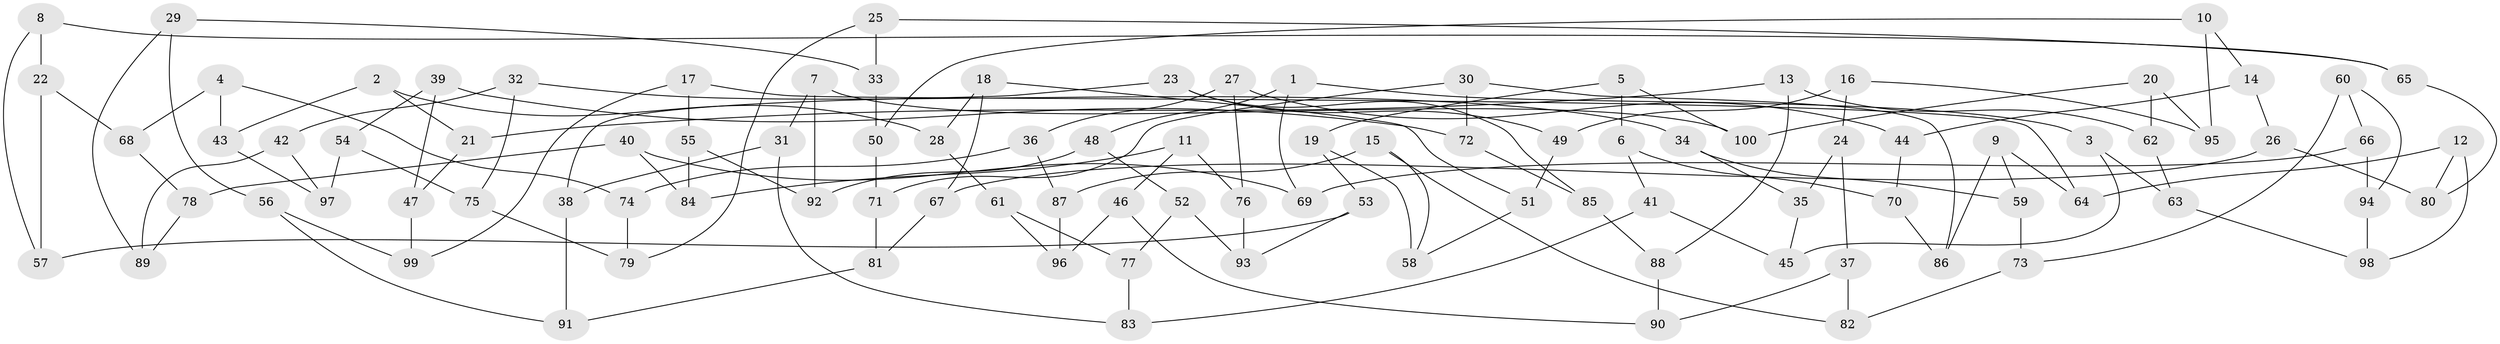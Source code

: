 // Generated by graph-tools (version 1.1) at 2025/11/02/21/25 10:11:15]
// undirected, 100 vertices, 150 edges
graph export_dot {
graph [start="1"]
  node [color=gray90,style=filled];
  1;
  2;
  3;
  4;
  5;
  6;
  7;
  8;
  9;
  10;
  11;
  12;
  13;
  14;
  15;
  16;
  17;
  18;
  19;
  20;
  21;
  22;
  23;
  24;
  25;
  26;
  27;
  28;
  29;
  30;
  31;
  32;
  33;
  34;
  35;
  36;
  37;
  38;
  39;
  40;
  41;
  42;
  43;
  44;
  45;
  46;
  47;
  48;
  49;
  50;
  51;
  52;
  53;
  54;
  55;
  56;
  57;
  58;
  59;
  60;
  61;
  62;
  63;
  64;
  65;
  66;
  67;
  68;
  69;
  70;
  71;
  72;
  73;
  74;
  75;
  76;
  77;
  78;
  79;
  80;
  81;
  82;
  83;
  84;
  85;
  86;
  87;
  88;
  89;
  90;
  91;
  92;
  93;
  94;
  95;
  96;
  97;
  98;
  99;
  100;
  1 -- 48;
  1 -- 69;
  1 -- 3;
  2 -- 28;
  2 -- 21;
  2 -- 43;
  3 -- 63;
  3 -- 45;
  4 -- 74;
  4 -- 43;
  4 -- 68;
  5 -- 19;
  5 -- 6;
  5 -- 100;
  6 -- 41;
  6 -- 70;
  7 -- 92;
  7 -- 100;
  7 -- 31;
  8 -- 22;
  8 -- 65;
  8 -- 57;
  9 -- 64;
  9 -- 59;
  9 -- 86;
  10 -- 50;
  10 -- 95;
  10 -- 14;
  11 -- 46;
  11 -- 84;
  11 -- 76;
  12 -- 64;
  12 -- 80;
  12 -- 98;
  13 -- 88;
  13 -- 62;
  13 -- 21;
  14 -- 44;
  14 -- 26;
  15 -- 87;
  15 -- 82;
  15 -- 58;
  16 -- 49;
  16 -- 24;
  16 -- 95;
  17 -- 99;
  17 -- 55;
  17 -- 64;
  18 -- 28;
  18 -- 67;
  18 -- 51;
  19 -- 58;
  19 -- 53;
  20 -- 100;
  20 -- 62;
  20 -- 95;
  21 -- 47;
  22 -- 57;
  22 -- 68;
  23 -- 49;
  23 -- 38;
  23 -- 85;
  24 -- 35;
  24 -- 37;
  25 -- 33;
  25 -- 79;
  25 -- 65;
  26 -- 80;
  26 -- 67;
  27 -- 76;
  27 -- 36;
  27 -- 44;
  28 -- 61;
  29 -- 89;
  29 -- 56;
  29 -- 33;
  30 -- 72;
  30 -- 71;
  30 -- 86;
  31 -- 38;
  31 -- 83;
  32 -- 75;
  32 -- 42;
  32 -- 34;
  33 -- 50;
  34 -- 59;
  34 -- 35;
  35 -- 45;
  36 -- 74;
  36 -- 87;
  37 -- 90;
  37 -- 82;
  38 -- 91;
  39 -- 47;
  39 -- 72;
  39 -- 54;
  40 -- 78;
  40 -- 84;
  40 -- 69;
  41 -- 83;
  41 -- 45;
  42 -- 97;
  42 -- 89;
  43 -- 97;
  44 -- 70;
  46 -- 96;
  46 -- 90;
  47 -- 99;
  48 -- 52;
  48 -- 92;
  49 -- 51;
  50 -- 71;
  51 -- 58;
  52 -- 93;
  52 -- 77;
  53 -- 93;
  53 -- 57;
  54 -- 97;
  54 -- 75;
  55 -- 92;
  55 -- 84;
  56 -- 99;
  56 -- 91;
  59 -- 73;
  60 -- 73;
  60 -- 66;
  60 -- 94;
  61 -- 77;
  61 -- 96;
  62 -- 63;
  63 -- 98;
  65 -- 80;
  66 -- 69;
  66 -- 94;
  67 -- 81;
  68 -- 78;
  70 -- 86;
  71 -- 81;
  72 -- 85;
  73 -- 82;
  74 -- 79;
  75 -- 79;
  76 -- 93;
  77 -- 83;
  78 -- 89;
  81 -- 91;
  85 -- 88;
  87 -- 96;
  88 -- 90;
  94 -- 98;
}
